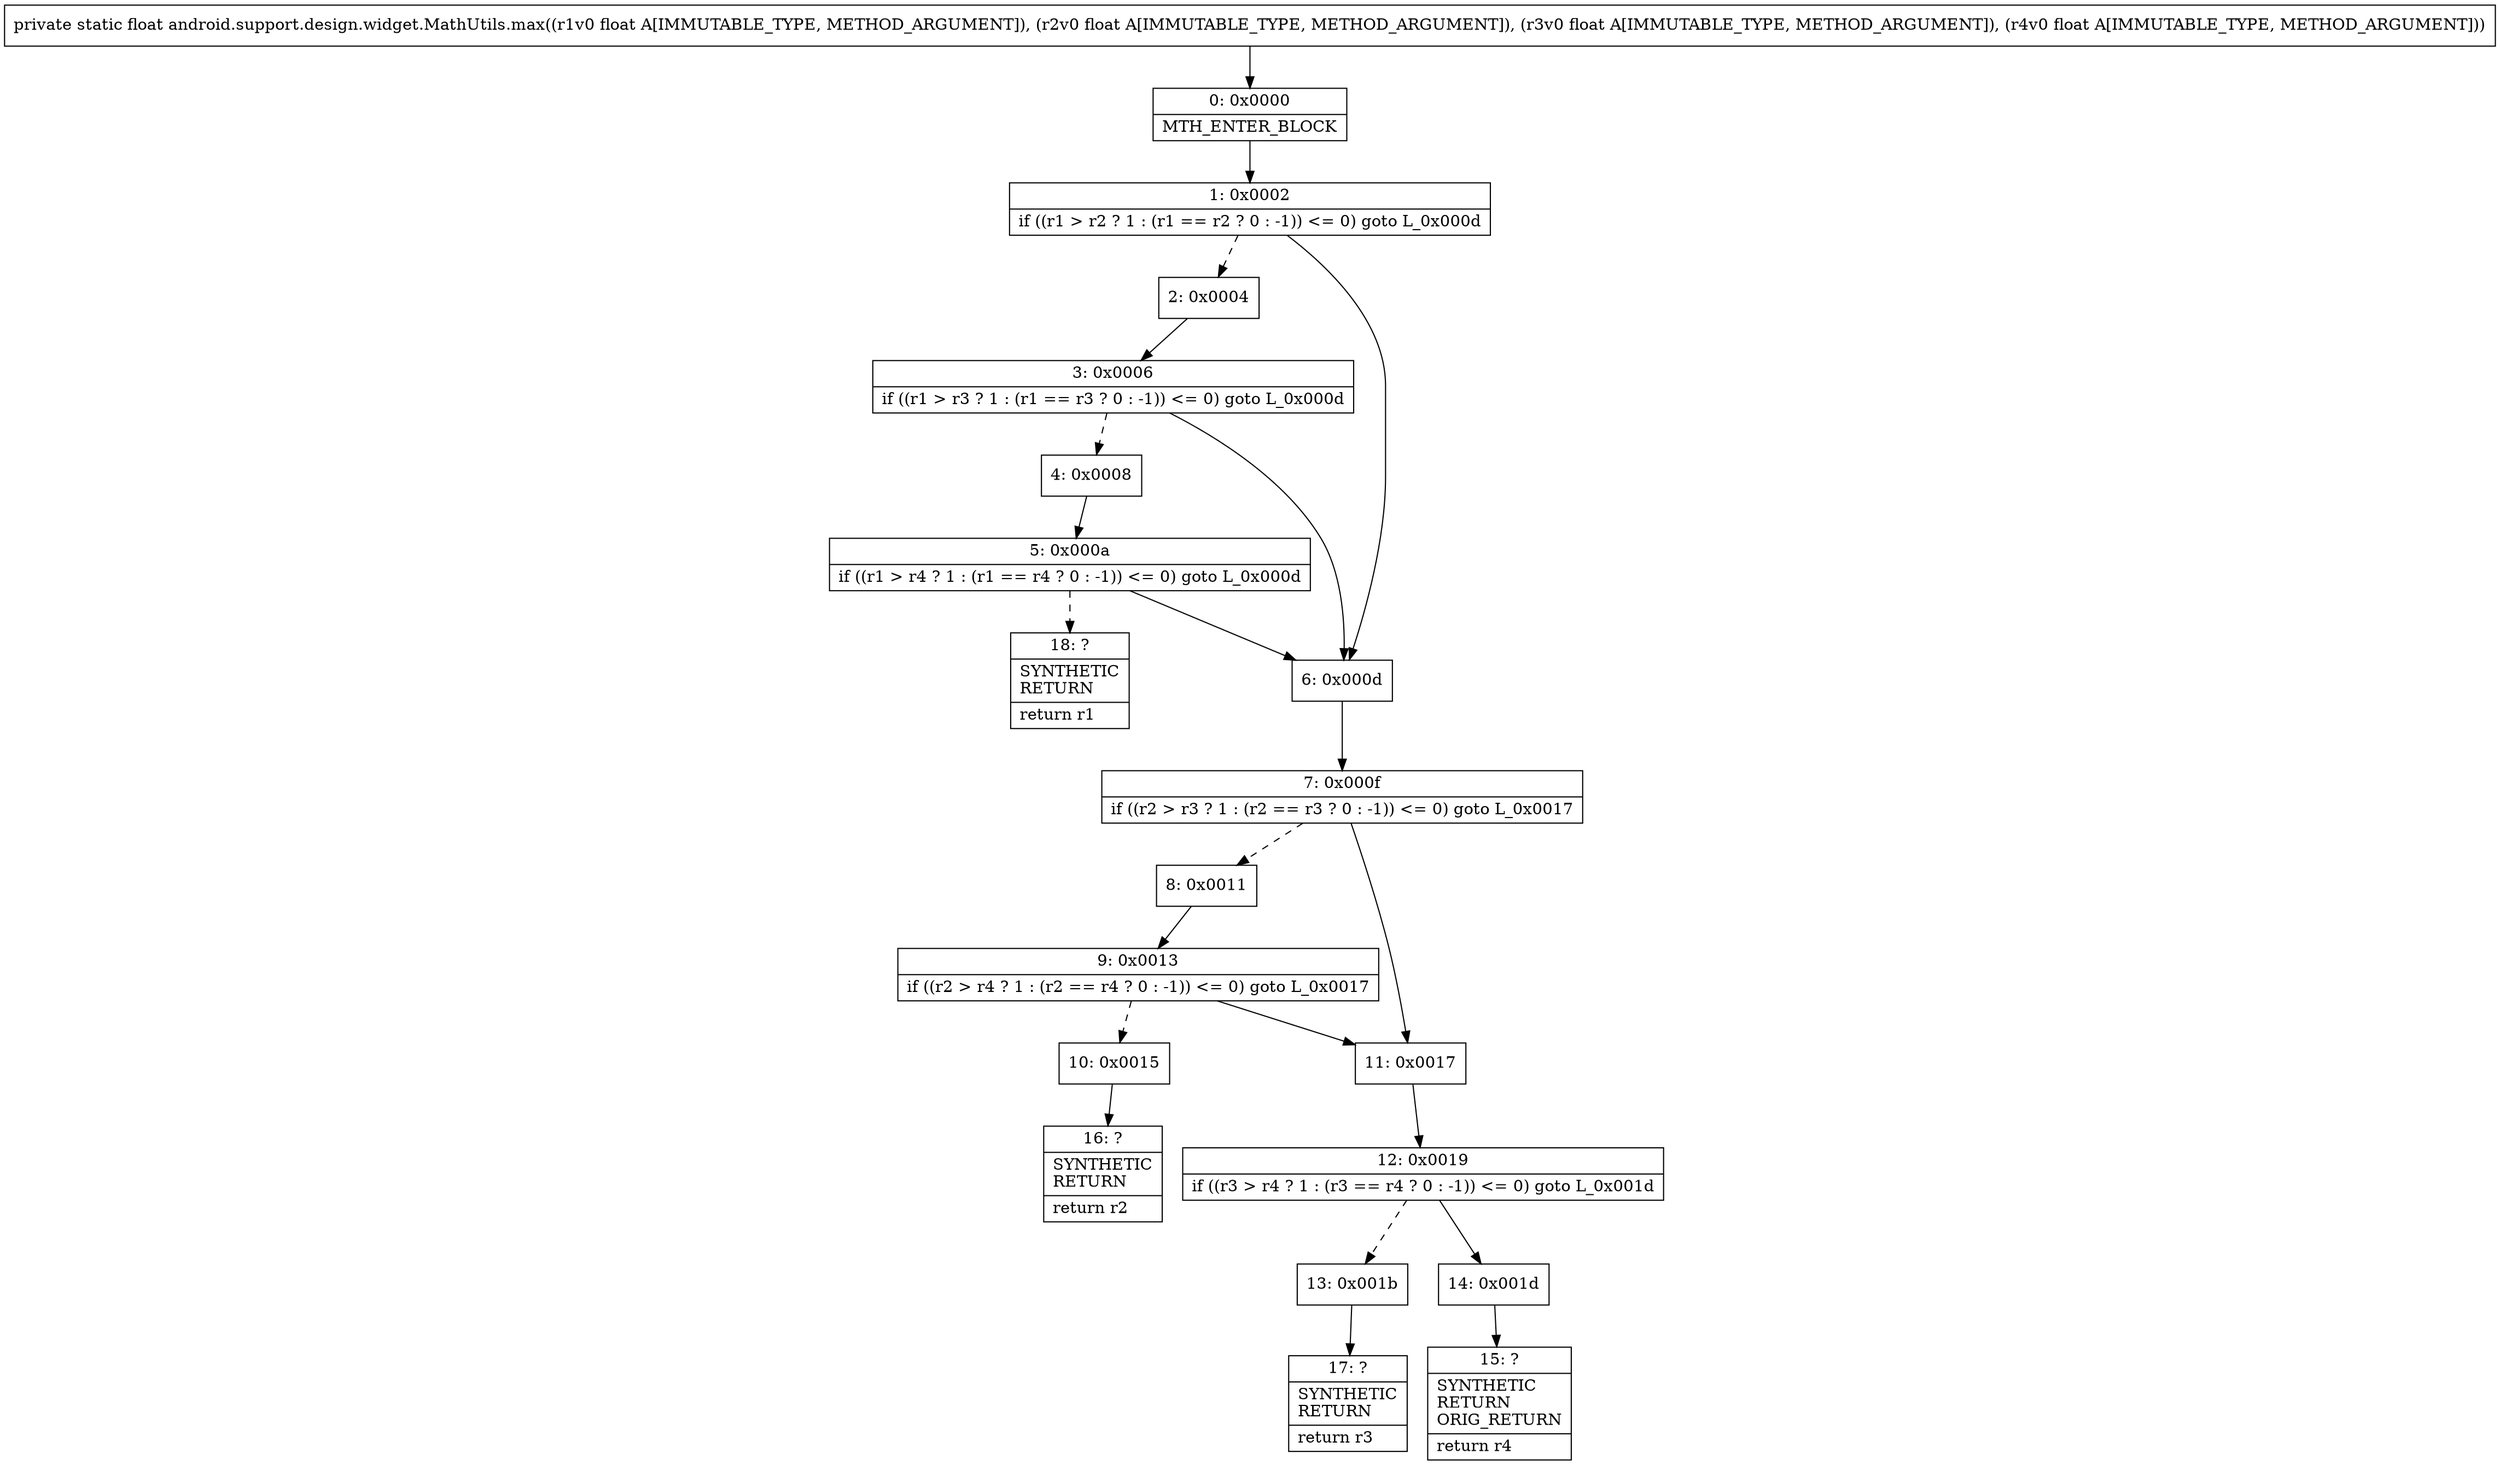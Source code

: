 digraph "CFG forandroid.support.design.widget.MathUtils.max(FFFF)F" {
Node_0 [shape=record,label="{0\:\ 0x0000|MTH_ENTER_BLOCK\l}"];
Node_1 [shape=record,label="{1\:\ 0x0002|if ((r1 \> r2 ? 1 : (r1 == r2 ? 0 : \-1)) \<= 0) goto L_0x000d\l}"];
Node_2 [shape=record,label="{2\:\ 0x0004}"];
Node_3 [shape=record,label="{3\:\ 0x0006|if ((r1 \> r3 ? 1 : (r1 == r3 ? 0 : \-1)) \<= 0) goto L_0x000d\l}"];
Node_4 [shape=record,label="{4\:\ 0x0008}"];
Node_5 [shape=record,label="{5\:\ 0x000a|if ((r1 \> r4 ? 1 : (r1 == r4 ? 0 : \-1)) \<= 0) goto L_0x000d\l}"];
Node_6 [shape=record,label="{6\:\ 0x000d}"];
Node_7 [shape=record,label="{7\:\ 0x000f|if ((r2 \> r3 ? 1 : (r2 == r3 ? 0 : \-1)) \<= 0) goto L_0x0017\l}"];
Node_8 [shape=record,label="{8\:\ 0x0011}"];
Node_9 [shape=record,label="{9\:\ 0x0013|if ((r2 \> r4 ? 1 : (r2 == r4 ? 0 : \-1)) \<= 0) goto L_0x0017\l}"];
Node_10 [shape=record,label="{10\:\ 0x0015}"];
Node_11 [shape=record,label="{11\:\ 0x0017}"];
Node_12 [shape=record,label="{12\:\ 0x0019|if ((r3 \> r4 ? 1 : (r3 == r4 ? 0 : \-1)) \<= 0) goto L_0x001d\l}"];
Node_13 [shape=record,label="{13\:\ 0x001b}"];
Node_14 [shape=record,label="{14\:\ 0x001d}"];
Node_15 [shape=record,label="{15\:\ ?|SYNTHETIC\lRETURN\lORIG_RETURN\l|return r4\l}"];
Node_16 [shape=record,label="{16\:\ ?|SYNTHETIC\lRETURN\l|return r2\l}"];
Node_17 [shape=record,label="{17\:\ ?|SYNTHETIC\lRETURN\l|return r3\l}"];
Node_18 [shape=record,label="{18\:\ ?|SYNTHETIC\lRETURN\l|return r1\l}"];
MethodNode[shape=record,label="{private static float android.support.design.widget.MathUtils.max((r1v0 float A[IMMUTABLE_TYPE, METHOD_ARGUMENT]), (r2v0 float A[IMMUTABLE_TYPE, METHOD_ARGUMENT]), (r3v0 float A[IMMUTABLE_TYPE, METHOD_ARGUMENT]), (r4v0 float A[IMMUTABLE_TYPE, METHOD_ARGUMENT])) }"];
MethodNode -> Node_0;
Node_0 -> Node_1;
Node_1 -> Node_2[style=dashed];
Node_1 -> Node_6;
Node_2 -> Node_3;
Node_3 -> Node_4[style=dashed];
Node_3 -> Node_6;
Node_4 -> Node_5;
Node_5 -> Node_6;
Node_5 -> Node_18[style=dashed];
Node_6 -> Node_7;
Node_7 -> Node_8[style=dashed];
Node_7 -> Node_11;
Node_8 -> Node_9;
Node_9 -> Node_10[style=dashed];
Node_9 -> Node_11;
Node_10 -> Node_16;
Node_11 -> Node_12;
Node_12 -> Node_13[style=dashed];
Node_12 -> Node_14;
Node_13 -> Node_17;
Node_14 -> Node_15;
}

